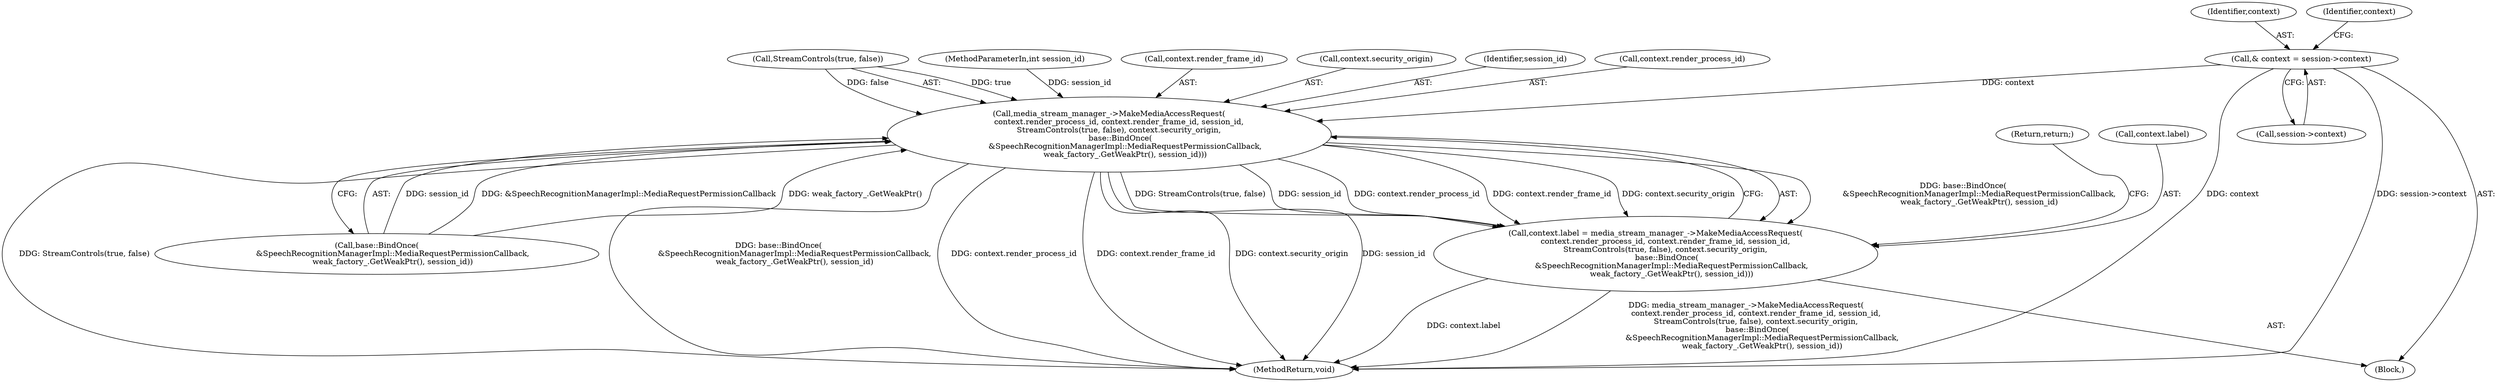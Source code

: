 digraph "0_Chrome_971548cdca2d4c0a6fedd3db0c94372c2a27eac3_20@pointer" {
"1000130" [label="(Call,& context = session->context)"];
"1000139" [label="(Call,media_stream_manager_->MakeMediaAccessRequest(\n        context.render_process_id, context.render_frame_id, session_id,\n        StreamControls(true, false), context.security_origin,\n         base::BindOnce(\n             &SpeechRecognitionManagerImpl::MediaRequestPermissionCallback,\n             weak_factory_.GetWeakPtr(), session_id)))"];
"1000135" [label="(Call,context.label = media_stream_manager_->MakeMediaAccessRequest(\n        context.render_process_id, context.render_frame_id, session_id,\n        StreamControls(true, false), context.security_origin,\n         base::BindOnce(\n             &SpeechRecognitionManagerImpl::MediaRequestPermissionCallback,\n             weak_factory_.GetWeakPtr(), session_id)))"];
"1000132" [label="(Call,session->context)"];
"1000128" [label="(Block,)"];
"1000131" [label="(Identifier,context)"];
"1000158" [label="(Return,return;)"];
"1000150" [label="(Call,context.security_origin)"];
"1000146" [label="(Identifier,session_id)"];
"1000130" [label="(Call,& context = session->context)"];
"1000139" [label="(Call,media_stream_manager_->MakeMediaAccessRequest(\n        context.render_process_id, context.render_frame_id, session_id,\n        StreamControls(true, false), context.security_origin,\n         base::BindOnce(\n             &SpeechRecognitionManagerImpl::MediaRequestPermissionCallback,\n             weak_factory_.GetWeakPtr(), session_id)))"];
"1000153" [label="(Call,base::BindOnce(\n             &SpeechRecognitionManagerImpl::MediaRequestPermissionCallback,\n             weak_factory_.GetWeakPtr(), session_id))"];
"1000137" [label="(Identifier,context)"];
"1000140" [label="(Call,context.render_process_id)"];
"1000185" [label="(MethodReturn,void)"];
"1000147" [label="(Call,StreamControls(true, false))"];
"1000101" [label="(MethodParameterIn,int session_id)"];
"1000143" [label="(Call,context.render_frame_id)"];
"1000135" [label="(Call,context.label = media_stream_manager_->MakeMediaAccessRequest(\n        context.render_process_id, context.render_frame_id, session_id,\n        StreamControls(true, false), context.security_origin,\n         base::BindOnce(\n             &SpeechRecognitionManagerImpl::MediaRequestPermissionCallback,\n             weak_factory_.GetWeakPtr(), session_id)))"];
"1000136" [label="(Call,context.label)"];
"1000130" -> "1000128"  [label="AST: "];
"1000130" -> "1000132"  [label="CFG: "];
"1000131" -> "1000130"  [label="AST: "];
"1000132" -> "1000130"  [label="AST: "];
"1000137" -> "1000130"  [label="CFG: "];
"1000130" -> "1000185"  [label="DDG: session->context"];
"1000130" -> "1000185"  [label="DDG: context"];
"1000130" -> "1000139"  [label="DDG: context"];
"1000139" -> "1000135"  [label="AST: "];
"1000139" -> "1000153"  [label="CFG: "];
"1000140" -> "1000139"  [label="AST: "];
"1000143" -> "1000139"  [label="AST: "];
"1000146" -> "1000139"  [label="AST: "];
"1000147" -> "1000139"  [label="AST: "];
"1000150" -> "1000139"  [label="AST: "];
"1000153" -> "1000139"  [label="AST: "];
"1000135" -> "1000139"  [label="CFG: "];
"1000139" -> "1000185"  [label="DDG: base::BindOnce(\n             &SpeechRecognitionManagerImpl::MediaRequestPermissionCallback,\n             weak_factory_.GetWeakPtr(), session_id)"];
"1000139" -> "1000185"  [label="DDG: context.render_process_id"];
"1000139" -> "1000185"  [label="DDG: context.render_frame_id"];
"1000139" -> "1000185"  [label="DDG: context.security_origin"];
"1000139" -> "1000185"  [label="DDG: session_id"];
"1000139" -> "1000185"  [label="DDG: StreamControls(true, false)"];
"1000139" -> "1000135"  [label="DDG: base::BindOnce(\n             &SpeechRecognitionManagerImpl::MediaRequestPermissionCallback,\n             weak_factory_.GetWeakPtr(), session_id)"];
"1000139" -> "1000135"  [label="DDG: StreamControls(true, false)"];
"1000139" -> "1000135"  [label="DDG: session_id"];
"1000139" -> "1000135"  [label="DDG: context.render_process_id"];
"1000139" -> "1000135"  [label="DDG: context.render_frame_id"];
"1000139" -> "1000135"  [label="DDG: context.security_origin"];
"1000153" -> "1000139"  [label="DDG: session_id"];
"1000153" -> "1000139"  [label="DDG: &SpeechRecognitionManagerImpl::MediaRequestPermissionCallback"];
"1000153" -> "1000139"  [label="DDG: weak_factory_.GetWeakPtr()"];
"1000101" -> "1000139"  [label="DDG: session_id"];
"1000147" -> "1000139"  [label="DDG: true"];
"1000147" -> "1000139"  [label="DDG: false"];
"1000135" -> "1000128"  [label="AST: "];
"1000136" -> "1000135"  [label="AST: "];
"1000158" -> "1000135"  [label="CFG: "];
"1000135" -> "1000185"  [label="DDG: media_stream_manager_->MakeMediaAccessRequest(\n        context.render_process_id, context.render_frame_id, session_id,\n        StreamControls(true, false), context.security_origin,\n         base::BindOnce(\n             &SpeechRecognitionManagerImpl::MediaRequestPermissionCallback,\n             weak_factory_.GetWeakPtr(), session_id))"];
"1000135" -> "1000185"  [label="DDG: context.label"];
}
